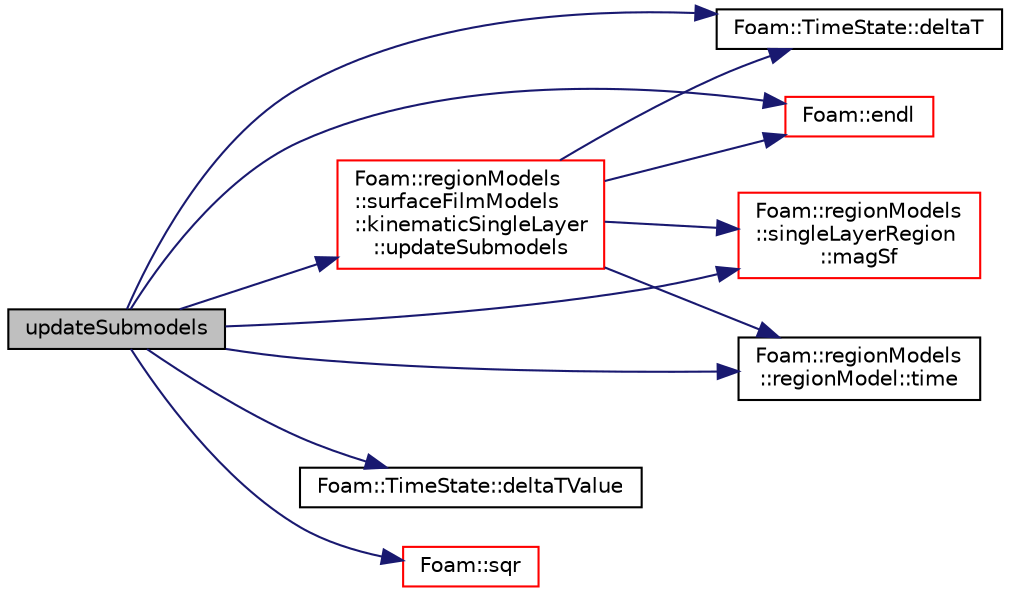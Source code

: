 digraph "updateSubmodels"
{
  bgcolor="transparent";
  edge [fontname="Helvetica",fontsize="10",labelfontname="Helvetica",labelfontsize="10"];
  node [fontname="Helvetica",fontsize="10",shape=record];
  rankdir="LR";
  Node834 [label="updateSubmodels",height=0.2,width=0.4,color="black", fillcolor="grey75", style="filled", fontcolor="black"];
  Node834 -> Node835 [color="midnightblue",fontsize="10",style="solid",fontname="Helvetica"];
  Node835 [label="Foam::TimeState::deltaT",height=0.2,width=0.4,color="black",URL="$a27469.html#acf83abeb32c365943662ed3cf3d8634c",tooltip="Return time step. "];
  Node834 -> Node836 [color="midnightblue",fontsize="10",style="solid",fontname="Helvetica"];
  Node836 [label="Foam::TimeState::deltaTValue",height=0.2,width=0.4,color="black",URL="$a27469.html#a7b713a001e890d3c08ba20b49294c99b",tooltip="Return time step value. "];
  Node834 -> Node837 [color="midnightblue",fontsize="10",style="solid",fontname="Helvetica"];
  Node837 [label="Foam::endl",height=0.2,width=0.4,color="red",URL="$a21851.html#a2db8fe02a0d3909e9351bb4275b23ce4",tooltip="Add newline and flush stream. "];
  Node834 -> Node839 [color="midnightblue",fontsize="10",style="solid",fontname="Helvetica"];
  Node839 [label="Foam::regionModels\l::singleLayerRegion\l::magSf",height=0.2,width=0.4,color="red",URL="$a30093.html#a731a7fa3f5bd4f856355b52d64f38d1a",tooltip="Return the face area magnitudes / [m2]. "];
  Node834 -> Node883 [color="midnightblue",fontsize="10",style="solid",fontname="Helvetica"];
  Node883 [label="Foam::sqr",height=0.2,width=0.4,color="red",URL="$a21851.html#a277dc11c581d53826ab5090b08f3b17b"];
  Node834 -> Node884 [color="midnightblue",fontsize="10",style="solid",fontname="Helvetica"];
  Node884 [label="Foam::regionModels\l::regionModel::time",height=0.2,width=0.4,color="black",URL="$a30073.html#a1ed86245b170b9f651f62650b1827500",tooltip="Return the reference to the time database. "];
  Node834 -> Node885 [color="midnightblue",fontsize="10",style="solid",fontname="Helvetica"];
  Node885 [label="Foam::regionModels\l::surfaceFilmModels\l::kinematicSingleLayer\l::updateSubmodels",height=0.2,width=0.4,color="red",URL="$a30117.html#ac501f71648abc1a44b77ea4fcb9b2732",tooltip="Update the film sub-models. "];
  Node885 -> Node835 [color="midnightblue",fontsize="10",style="solid",fontname="Helvetica"];
  Node885 -> Node837 [color="midnightblue",fontsize="10",style="solid",fontname="Helvetica"];
  Node885 -> Node839 [color="midnightblue",fontsize="10",style="solid",fontname="Helvetica"];
  Node885 -> Node884 [color="midnightblue",fontsize="10",style="solid",fontname="Helvetica"];
}
